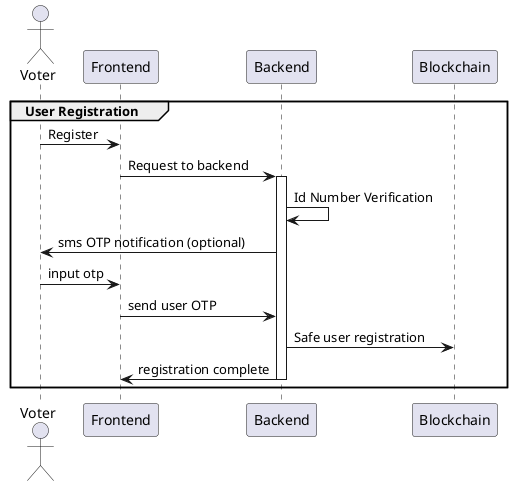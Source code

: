 @startuml global sequence diagram
skinparam maxMessageSize 300
actor "Voter" as user1
' actor "Votee" as user2
' actor "KPU" as user3
participant "Frontend" as system1
participant "Backend" as system2
participant "Blockchain" as system3

group User Registration
    user1 -> system1: Register
    system1 -> system2: Request to backend
    activate system2
    system2 -> system2: Id Number Verification
    system2 -> user1: sms OTP notification (optional)
    user1 -> system1: input otp
    system1 -> system2: send user OTP
    system2 -> system3: Safe user registration
    system2 -> system1: registration complete
    deactivate system2
    

end
@enduml